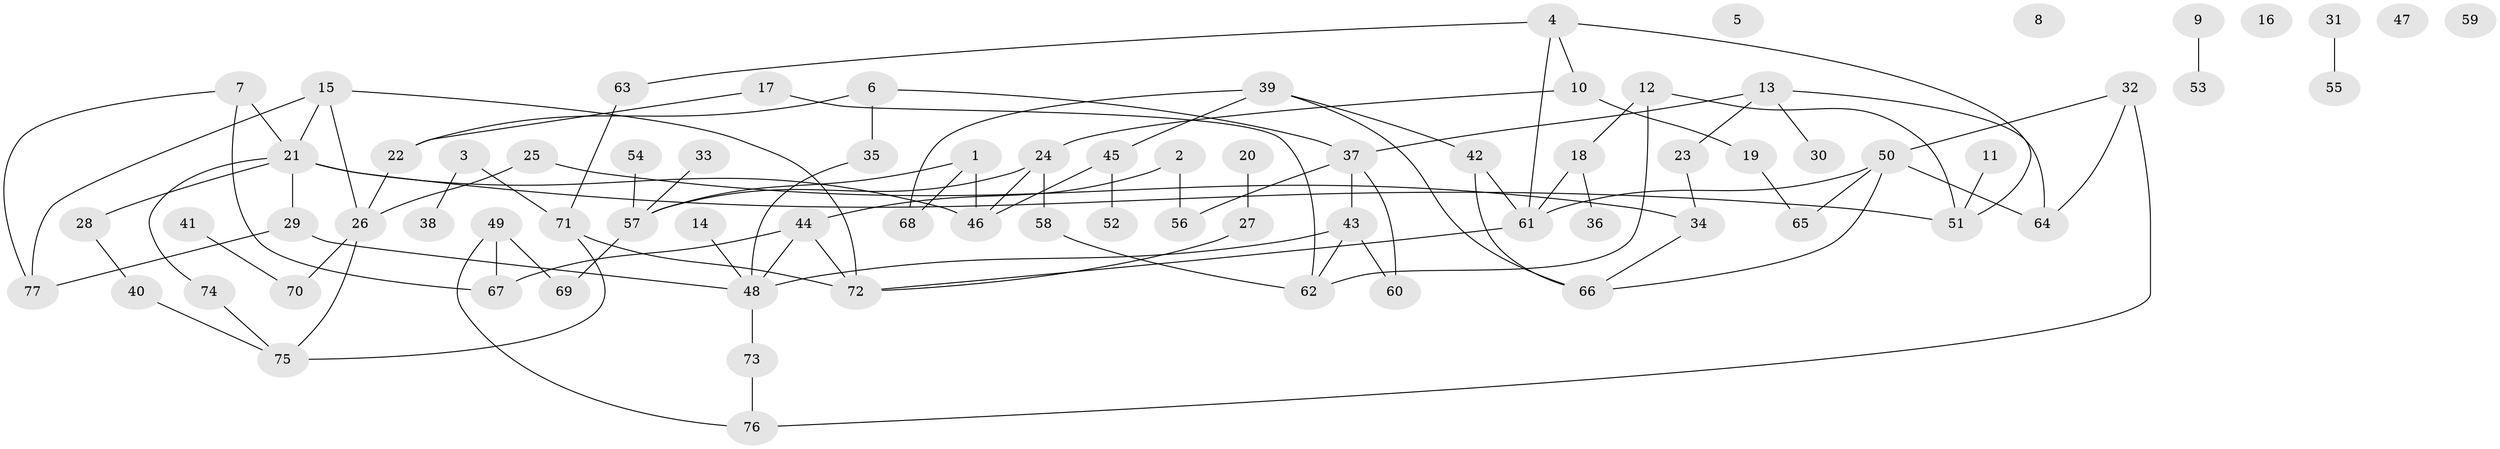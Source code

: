 // Generated by graph-tools (version 1.1) at 2025/33/03/09/25 02:33:33]
// undirected, 77 vertices, 100 edges
graph export_dot {
graph [start="1"]
  node [color=gray90,style=filled];
  1;
  2;
  3;
  4;
  5;
  6;
  7;
  8;
  9;
  10;
  11;
  12;
  13;
  14;
  15;
  16;
  17;
  18;
  19;
  20;
  21;
  22;
  23;
  24;
  25;
  26;
  27;
  28;
  29;
  30;
  31;
  32;
  33;
  34;
  35;
  36;
  37;
  38;
  39;
  40;
  41;
  42;
  43;
  44;
  45;
  46;
  47;
  48;
  49;
  50;
  51;
  52;
  53;
  54;
  55;
  56;
  57;
  58;
  59;
  60;
  61;
  62;
  63;
  64;
  65;
  66;
  67;
  68;
  69;
  70;
  71;
  72;
  73;
  74;
  75;
  76;
  77;
  1 -- 46;
  1 -- 57;
  1 -- 68;
  2 -- 44;
  2 -- 56;
  3 -- 38;
  3 -- 71;
  4 -- 10;
  4 -- 51;
  4 -- 61;
  4 -- 63;
  6 -- 22;
  6 -- 35;
  6 -- 37;
  7 -- 21;
  7 -- 67;
  7 -- 77;
  9 -- 53;
  10 -- 19;
  10 -- 24;
  11 -- 51;
  12 -- 18;
  12 -- 51;
  12 -- 62;
  13 -- 23;
  13 -- 30;
  13 -- 37;
  13 -- 64;
  14 -- 48;
  15 -- 21;
  15 -- 26;
  15 -- 72;
  15 -- 77;
  17 -- 22;
  17 -- 62;
  18 -- 36;
  18 -- 61;
  19 -- 65;
  20 -- 27;
  21 -- 28;
  21 -- 29;
  21 -- 46;
  21 -- 51;
  21 -- 74;
  22 -- 26;
  23 -- 34;
  24 -- 46;
  24 -- 57;
  24 -- 58;
  25 -- 26;
  25 -- 34;
  26 -- 70;
  26 -- 75;
  27 -- 72;
  28 -- 40;
  29 -- 48;
  29 -- 77;
  31 -- 55;
  32 -- 50;
  32 -- 64;
  32 -- 76;
  33 -- 57;
  34 -- 66;
  35 -- 48;
  37 -- 43;
  37 -- 56;
  37 -- 60;
  39 -- 42;
  39 -- 45;
  39 -- 66;
  39 -- 68;
  40 -- 75;
  41 -- 70;
  42 -- 61;
  42 -- 66;
  43 -- 48;
  43 -- 60;
  43 -- 62;
  44 -- 48;
  44 -- 67;
  44 -- 72;
  45 -- 46;
  45 -- 52;
  48 -- 73;
  49 -- 67;
  49 -- 69;
  49 -- 76;
  50 -- 61;
  50 -- 64;
  50 -- 65;
  50 -- 66;
  54 -- 57;
  57 -- 69;
  58 -- 62;
  61 -- 72;
  63 -- 71;
  71 -- 72;
  71 -- 75;
  73 -- 76;
  74 -- 75;
}
